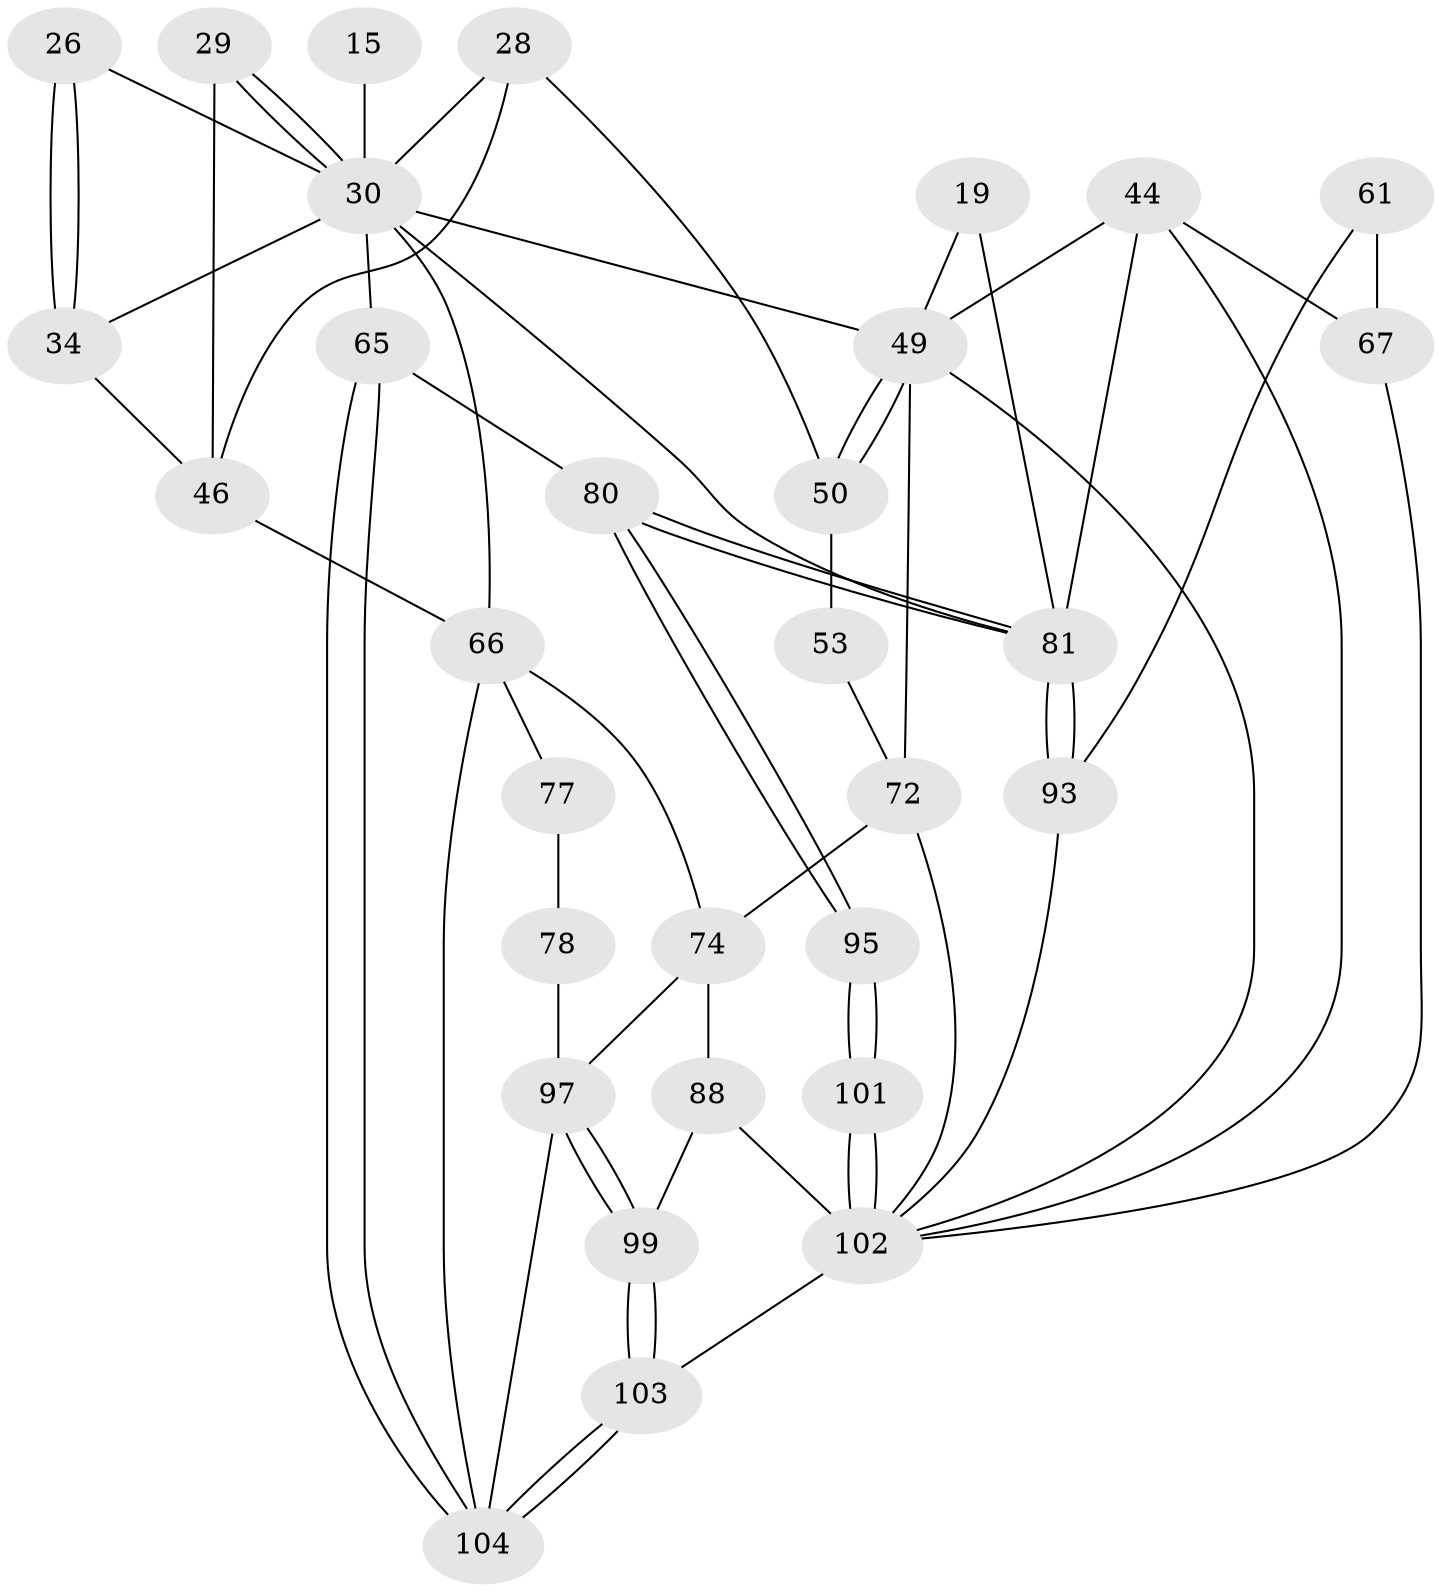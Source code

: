 // original degree distribution, {3: 0.019230769230769232, 5: 0.5576923076923077, 4: 0.22115384615384615, 6: 0.20192307692307693}
// Generated by graph-tools (version 1.1) at 2025/04/03/04/25 22:04:55]
// undirected, 31 vertices, 65 edges
graph export_dot {
graph [start="1"]
  node [color=gray90,style=filled];
  15 [pos="+0.2611117032771924+0.22592072495019835"];
  19 [pos="+0.6415050411677904+0.16844262062847856",super="+16"];
  26 [pos="+0.20407055498148682+0.27565677935052324"];
  28 [pos="+0.2873223631449665+0.34366796790281057",super="+27"];
  29 [pos="+0.07126035928727696+0.31190517669227963"];
  30 [pos="+0+0.16484073458184517",super="+12+24+25"];
  34 [pos="+0.13300546126063623+0.3300541777972023",super="+23+22"];
  44 [pos="+0.8674667258469212+0.3753259851909995",super="+40+41+39"];
  46 [pos="+0.1199660944246417+0.3937035784438938",super="+45+35"];
  49 [pos="+0.6209947180822978+0.4453509690133223",super="+43+38"];
  50 [pos="+0.5701553823294714+0.3883064640048193",super="+48"];
  53 [pos="+0.414593231590129+0.42364307454786215"];
  61 [pos="+0.8798549362391459+0.5457881573183326"];
  65 [pos="+0+1",super="+4"];
  66 [pos="+0.06952035438645338+0.5449403827182713",super="+56+63"];
  67 [pos="+0.8068622632021633+0.5651200343039003",super="+58+57"];
  72 [pos="+0.4566422656251182+0.5683632693345342",super="+62"];
  74 [pos="+0.26657261046056+0.6351764674694153",super="+55+73"];
  77 [pos="+0.03116840077817321+0.6853755374437378",super="+76"];
  78 [pos="+0.2010396553724886+0.6964067079888636"];
  80 [pos="+1+1",super="+3"];
  81 [pos="+1+0.7622679575120856",super="+59+33"];
  88 [pos="+0.5147324816434561+0.9116520207126375",super="+83"];
  93 [pos="+0.8043389638271672+0.805901438033479",super="+75"];
  95 [pos="+1+1"];
  97 [pos="+0.22758270215965948+0.831025207289388",super="+85+86"];
  99 [pos="+0.3195094608705371+0.9808832075151368",super="+89+84"];
  101 [pos="+0.8307197592191745+1",super="+100+96"];
  102 [pos="+0.5481158361601867+1",super="+92+91+94"];
  103 [pos="+0.3281235744918518+1"];
  104 [pos="+0.1339317876752154+1",super="+98+87"];
  15 -- 30 [weight=3];
  19 -- 81 [weight=2];
  19 -- 49 [weight=2];
  26 -- 34 [weight=2];
  26 -- 34;
  26 -- 30;
  28 -- 46;
  28 -- 50;
  28 -- 30 [weight=2];
  29 -- 30 [weight=2];
  29 -- 30;
  29 -- 46;
  30 -- 65 [weight=2];
  30 -- 34 [weight=2];
  30 -- 66;
  30 -- 81;
  30 -- 49;
  34 -- 46;
  44 -- 81 [weight=2];
  44 -- 67 [weight=2];
  44 -- 49;
  44 -- 102;
  46 -- 66 [weight=2];
  49 -- 50 [weight=2];
  49 -- 50;
  49 -- 72;
  49 -- 102;
  50 -- 53 [weight=2];
  53 -- 72;
  61 -- 67 [weight=2];
  61 -- 93;
  65 -- 104 [weight=2];
  65 -- 104;
  65 -- 80 [weight=2];
  66 -- 77 [weight=2];
  66 -- 104;
  66 -- 74;
  67 -- 102;
  72 -- 74 [weight=2];
  72 -- 102;
  74 -- 97;
  74 -- 88;
  77 -- 78 [weight=2];
  78 -- 97;
  80 -- 81 [weight=3];
  80 -- 81;
  80 -- 95;
  80 -- 95;
  81 -- 93 [weight=2];
  81 -- 93;
  88 -- 102 [weight=2];
  88 -- 99 [weight=2];
  93 -- 102 [weight=2];
  95 -- 101 [weight=2];
  95 -- 101;
  97 -- 99 [weight=2];
  97 -- 99;
  97 -- 104 [weight=2];
  99 -- 103;
  99 -- 103;
  101 -- 102 [weight=3];
  101 -- 102;
  102 -- 103;
  103 -- 104;
  103 -- 104;
}
